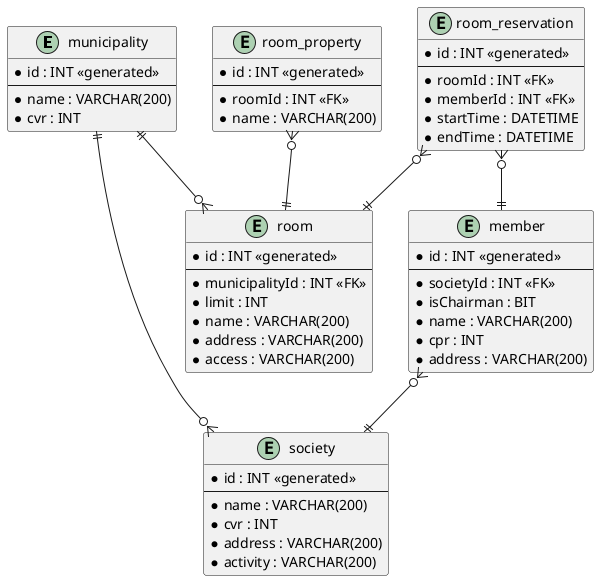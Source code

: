 @startuml
'https://plantuml.com/class-diagram

entity municipality {
    * id : INT <<generated>>
    --
    * name : VARCHAR(200)
    * cvr : INT
}

entity society {
    * id : INT <<generated>>
    --
    * name : VARCHAR(200)
    * cvr : INT
    * address : VARCHAR(200)
    * activity : VARCHAR(200)
}

entity member {
    * id : INT <<generated>>
    --
    * societyId : INT <<FK>>
    * isChairman : BIT
    * name : VARCHAR(200)
    * cpr : INT
    * address : VARCHAR(200)
}

entity room {
    * id : INT <<generated>>
    --
    * municipalityId : INT <<FK>>
    * limit : INT
    * name : VARCHAR(200)
    * address : VARCHAR(200)
    * access : VARCHAR(200)
}

entity room_property {
    * id : INT <<generated>>
    --
    * roomId : INT <<FK>>
    * name : VARCHAR(200)
}

entity room_reservation {
    * id : INT <<generated>>
    --
    * roomId : INT <<FK>>
    * memberId : INT <<FK>>
    * startTime : DATETIME
    * endTime : DATETIME
}

member }o--|| society
room_reservation }o--|| member
room_reservation }o--|| room
room_property }o--|| room
municipality ||--o{ society
municipality ||--o{ room

@enduml
